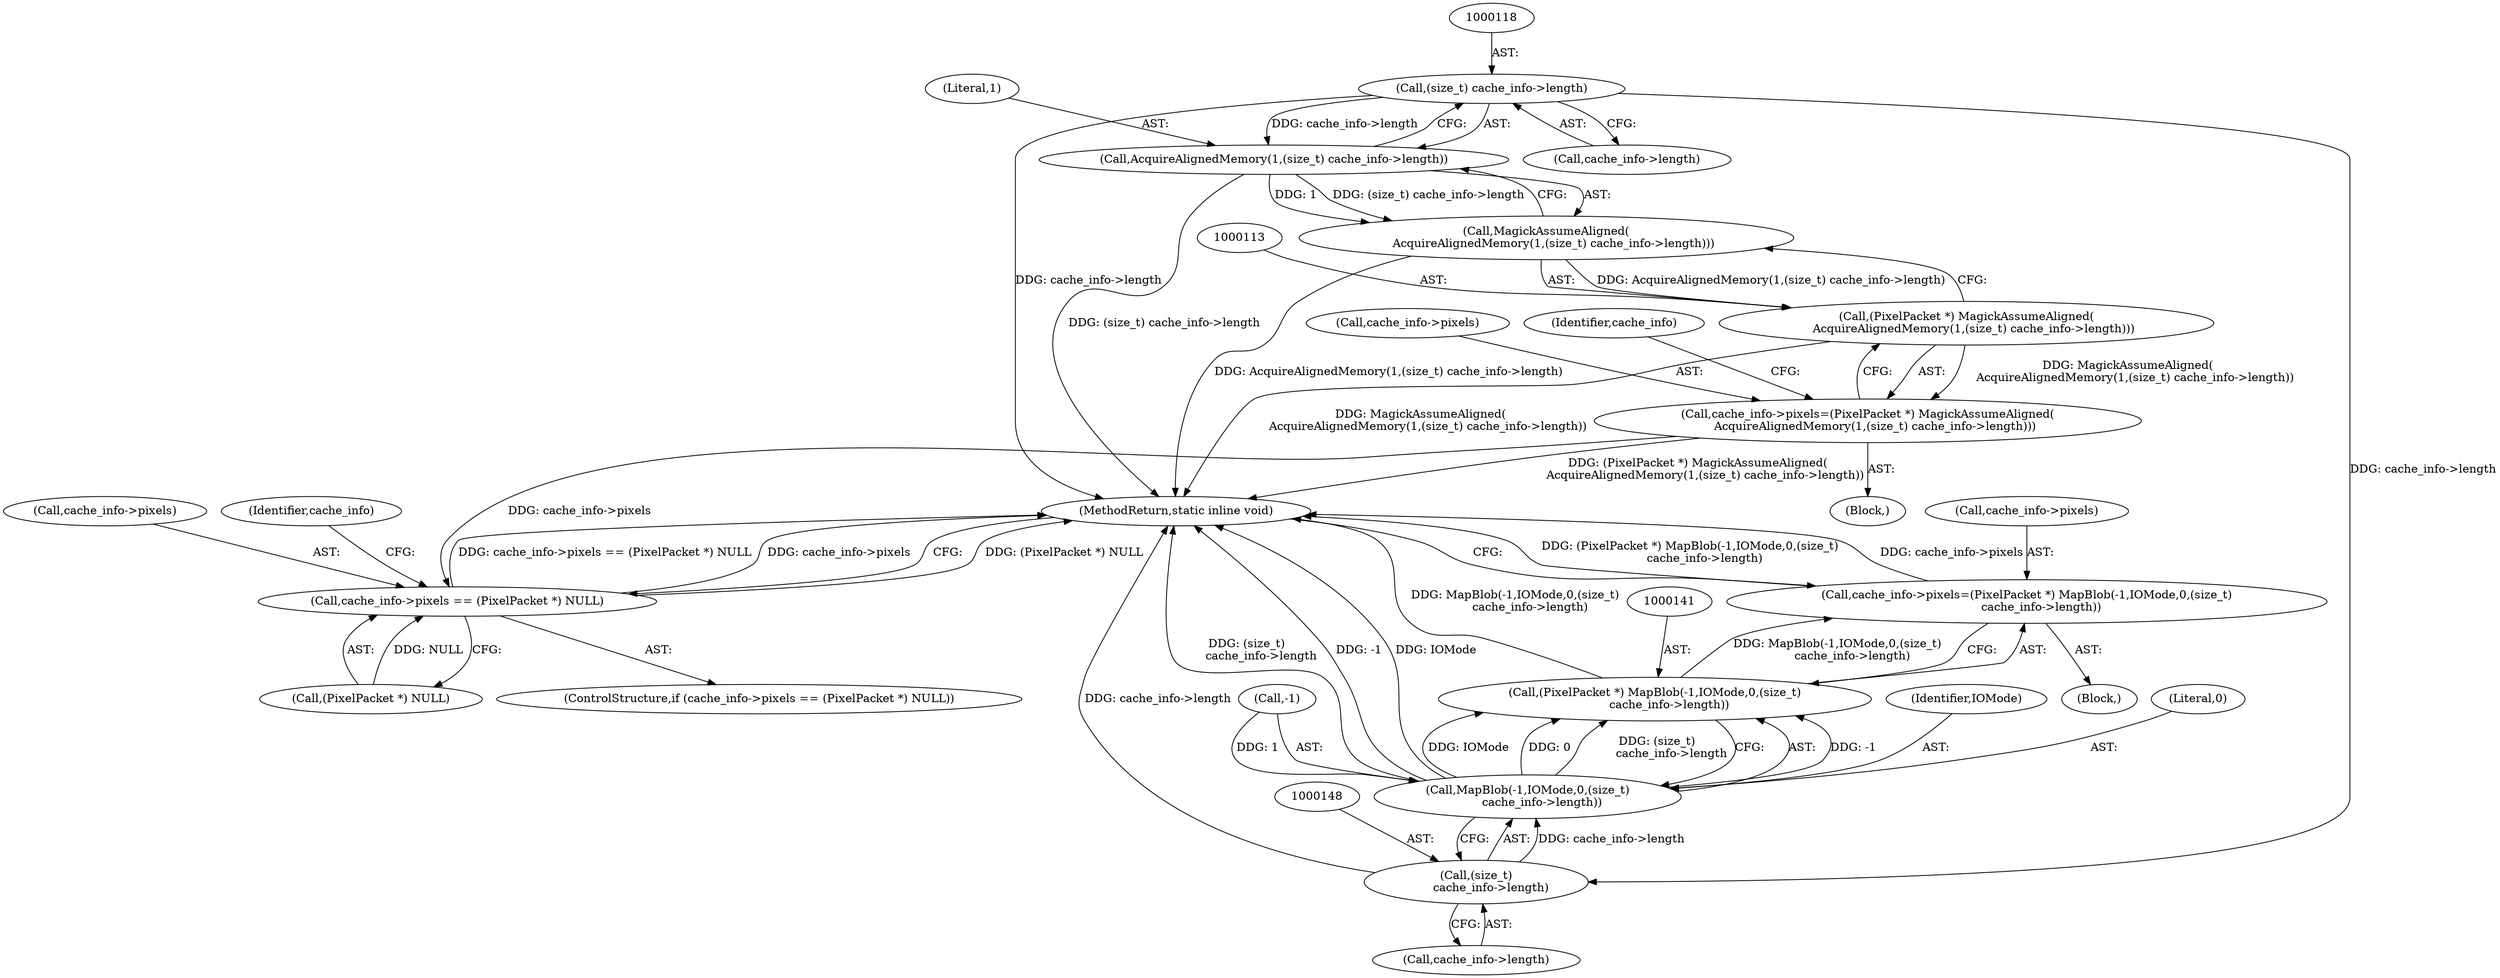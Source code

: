 digraph "1_ImageMagick_4e81ce8b07219c69a9aeccb0f7f7b927ca6db74c@pointer" {
"1000117" [label="(Call,(size_t) cache_info->length)"];
"1000115" [label="(Call,AcquireAlignedMemory(1,(size_t) cache_info->length))"];
"1000114" [label="(Call,MagickAssumeAligned(\n    AcquireAlignedMemory(1,(size_t) cache_info->length)))"];
"1000112" [label="(Call,(PixelPacket *) MagickAssumeAligned(\n    AcquireAlignedMemory(1,(size_t) cache_info->length)))"];
"1000108" [label="(Call,cache_info->pixels=(PixelPacket *) MagickAssumeAligned(\n    AcquireAlignedMemory(1,(size_t) cache_info->length)))"];
"1000123" [label="(Call,cache_info->pixels == (PixelPacket *) NULL)"];
"1000147" [label="(Call,(size_t)\n        cache_info->length)"];
"1000142" [label="(Call,MapBlob(-1,IOMode,0,(size_t)\n        cache_info->length))"];
"1000140" [label="(Call,(PixelPacket *) MapBlob(-1,IOMode,0,(size_t)\n        cache_info->length))"];
"1000136" [label="(Call,cache_info->pixels=(PixelPacket *) MapBlob(-1,IOMode,0,(size_t)\n        cache_info->length))"];
"1000124" [label="(Call,cache_info->pixels)"];
"1000147" [label="(Call,(size_t)\n        cache_info->length)"];
"1000114" [label="(Call,MagickAssumeAligned(\n    AcquireAlignedMemory(1,(size_t) cache_info->length)))"];
"1000145" [label="(Identifier,IOMode)"];
"1000112" [label="(Call,(PixelPacket *) MagickAssumeAligned(\n    AcquireAlignedMemory(1,(size_t) cache_info->length)))"];
"1000130" [label="(Block,)"];
"1000146" [label="(Literal,0)"];
"1000115" [label="(Call,AcquireAlignedMemory(1,(size_t) cache_info->length))"];
"1000140" [label="(Call,(PixelPacket *) MapBlob(-1,IOMode,0,(size_t)\n        cache_info->length))"];
"1000122" [label="(ControlStructure,if (cache_info->pixels == (PixelPacket *) NULL))"];
"1000116" [label="(Literal,1)"];
"1000137" [label="(Call,cache_info->pixels)"];
"1000102" [label="(Block,)"];
"1000133" [label="(Identifier,cache_info)"];
"1000136" [label="(Call,cache_info->pixels=(PixelPacket *) MapBlob(-1,IOMode,0,(size_t)\n        cache_info->length))"];
"1000119" [label="(Call,cache_info->length)"];
"1000149" [label="(Call,cache_info->length)"];
"1000142" [label="(Call,MapBlob(-1,IOMode,0,(size_t)\n        cache_info->length))"];
"1000117" [label="(Call,(size_t) cache_info->length)"];
"1000127" [label="(Call,(PixelPacket *) NULL)"];
"1000109" [label="(Call,cache_info->pixels)"];
"1000108" [label="(Call,cache_info->pixels=(PixelPacket *) MagickAssumeAligned(\n    AcquireAlignedMemory(1,(size_t) cache_info->length)))"];
"1000123" [label="(Call,cache_info->pixels == (PixelPacket *) NULL)"];
"1000152" [label="(MethodReturn,static inline void)"];
"1000143" [label="(Call,-1)"];
"1000125" [label="(Identifier,cache_info)"];
"1000117" -> "1000115"  [label="AST: "];
"1000117" -> "1000119"  [label="CFG: "];
"1000118" -> "1000117"  [label="AST: "];
"1000119" -> "1000117"  [label="AST: "];
"1000115" -> "1000117"  [label="CFG: "];
"1000117" -> "1000152"  [label="DDG: cache_info->length"];
"1000117" -> "1000115"  [label="DDG: cache_info->length"];
"1000117" -> "1000147"  [label="DDG: cache_info->length"];
"1000115" -> "1000114"  [label="AST: "];
"1000116" -> "1000115"  [label="AST: "];
"1000114" -> "1000115"  [label="CFG: "];
"1000115" -> "1000152"  [label="DDG: (size_t) cache_info->length"];
"1000115" -> "1000114"  [label="DDG: 1"];
"1000115" -> "1000114"  [label="DDG: (size_t) cache_info->length"];
"1000114" -> "1000112"  [label="AST: "];
"1000112" -> "1000114"  [label="CFG: "];
"1000114" -> "1000152"  [label="DDG: AcquireAlignedMemory(1,(size_t) cache_info->length)"];
"1000114" -> "1000112"  [label="DDG: AcquireAlignedMemory(1,(size_t) cache_info->length)"];
"1000112" -> "1000108"  [label="AST: "];
"1000113" -> "1000112"  [label="AST: "];
"1000108" -> "1000112"  [label="CFG: "];
"1000112" -> "1000152"  [label="DDG: MagickAssumeAligned(\n    AcquireAlignedMemory(1,(size_t) cache_info->length))"];
"1000112" -> "1000108"  [label="DDG: MagickAssumeAligned(\n    AcquireAlignedMemory(1,(size_t) cache_info->length))"];
"1000108" -> "1000102"  [label="AST: "];
"1000109" -> "1000108"  [label="AST: "];
"1000125" -> "1000108"  [label="CFG: "];
"1000108" -> "1000152"  [label="DDG: (PixelPacket *) MagickAssumeAligned(\n    AcquireAlignedMemory(1,(size_t) cache_info->length))"];
"1000108" -> "1000123"  [label="DDG: cache_info->pixels"];
"1000123" -> "1000122"  [label="AST: "];
"1000123" -> "1000127"  [label="CFG: "];
"1000124" -> "1000123"  [label="AST: "];
"1000127" -> "1000123"  [label="AST: "];
"1000133" -> "1000123"  [label="CFG: "];
"1000152" -> "1000123"  [label="CFG: "];
"1000123" -> "1000152"  [label="DDG: (PixelPacket *) NULL"];
"1000123" -> "1000152"  [label="DDG: cache_info->pixels == (PixelPacket *) NULL"];
"1000123" -> "1000152"  [label="DDG: cache_info->pixels"];
"1000127" -> "1000123"  [label="DDG: NULL"];
"1000147" -> "1000142"  [label="AST: "];
"1000147" -> "1000149"  [label="CFG: "];
"1000148" -> "1000147"  [label="AST: "];
"1000149" -> "1000147"  [label="AST: "];
"1000142" -> "1000147"  [label="CFG: "];
"1000147" -> "1000152"  [label="DDG: cache_info->length"];
"1000147" -> "1000142"  [label="DDG: cache_info->length"];
"1000142" -> "1000140"  [label="AST: "];
"1000143" -> "1000142"  [label="AST: "];
"1000145" -> "1000142"  [label="AST: "];
"1000146" -> "1000142"  [label="AST: "];
"1000140" -> "1000142"  [label="CFG: "];
"1000142" -> "1000152"  [label="DDG: (size_t)\n        cache_info->length"];
"1000142" -> "1000152"  [label="DDG: -1"];
"1000142" -> "1000152"  [label="DDG: IOMode"];
"1000142" -> "1000140"  [label="DDG: -1"];
"1000142" -> "1000140"  [label="DDG: IOMode"];
"1000142" -> "1000140"  [label="DDG: 0"];
"1000142" -> "1000140"  [label="DDG: (size_t)\n        cache_info->length"];
"1000143" -> "1000142"  [label="DDG: 1"];
"1000140" -> "1000136"  [label="AST: "];
"1000141" -> "1000140"  [label="AST: "];
"1000136" -> "1000140"  [label="CFG: "];
"1000140" -> "1000152"  [label="DDG: MapBlob(-1,IOMode,0,(size_t)\n        cache_info->length)"];
"1000140" -> "1000136"  [label="DDG: MapBlob(-1,IOMode,0,(size_t)\n        cache_info->length)"];
"1000136" -> "1000130"  [label="AST: "];
"1000137" -> "1000136"  [label="AST: "];
"1000152" -> "1000136"  [label="CFG: "];
"1000136" -> "1000152"  [label="DDG: (PixelPacket *) MapBlob(-1,IOMode,0,(size_t)\n        cache_info->length)"];
"1000136" -> "1000152"  [label="DDG: cache_info->pixels"];
}

